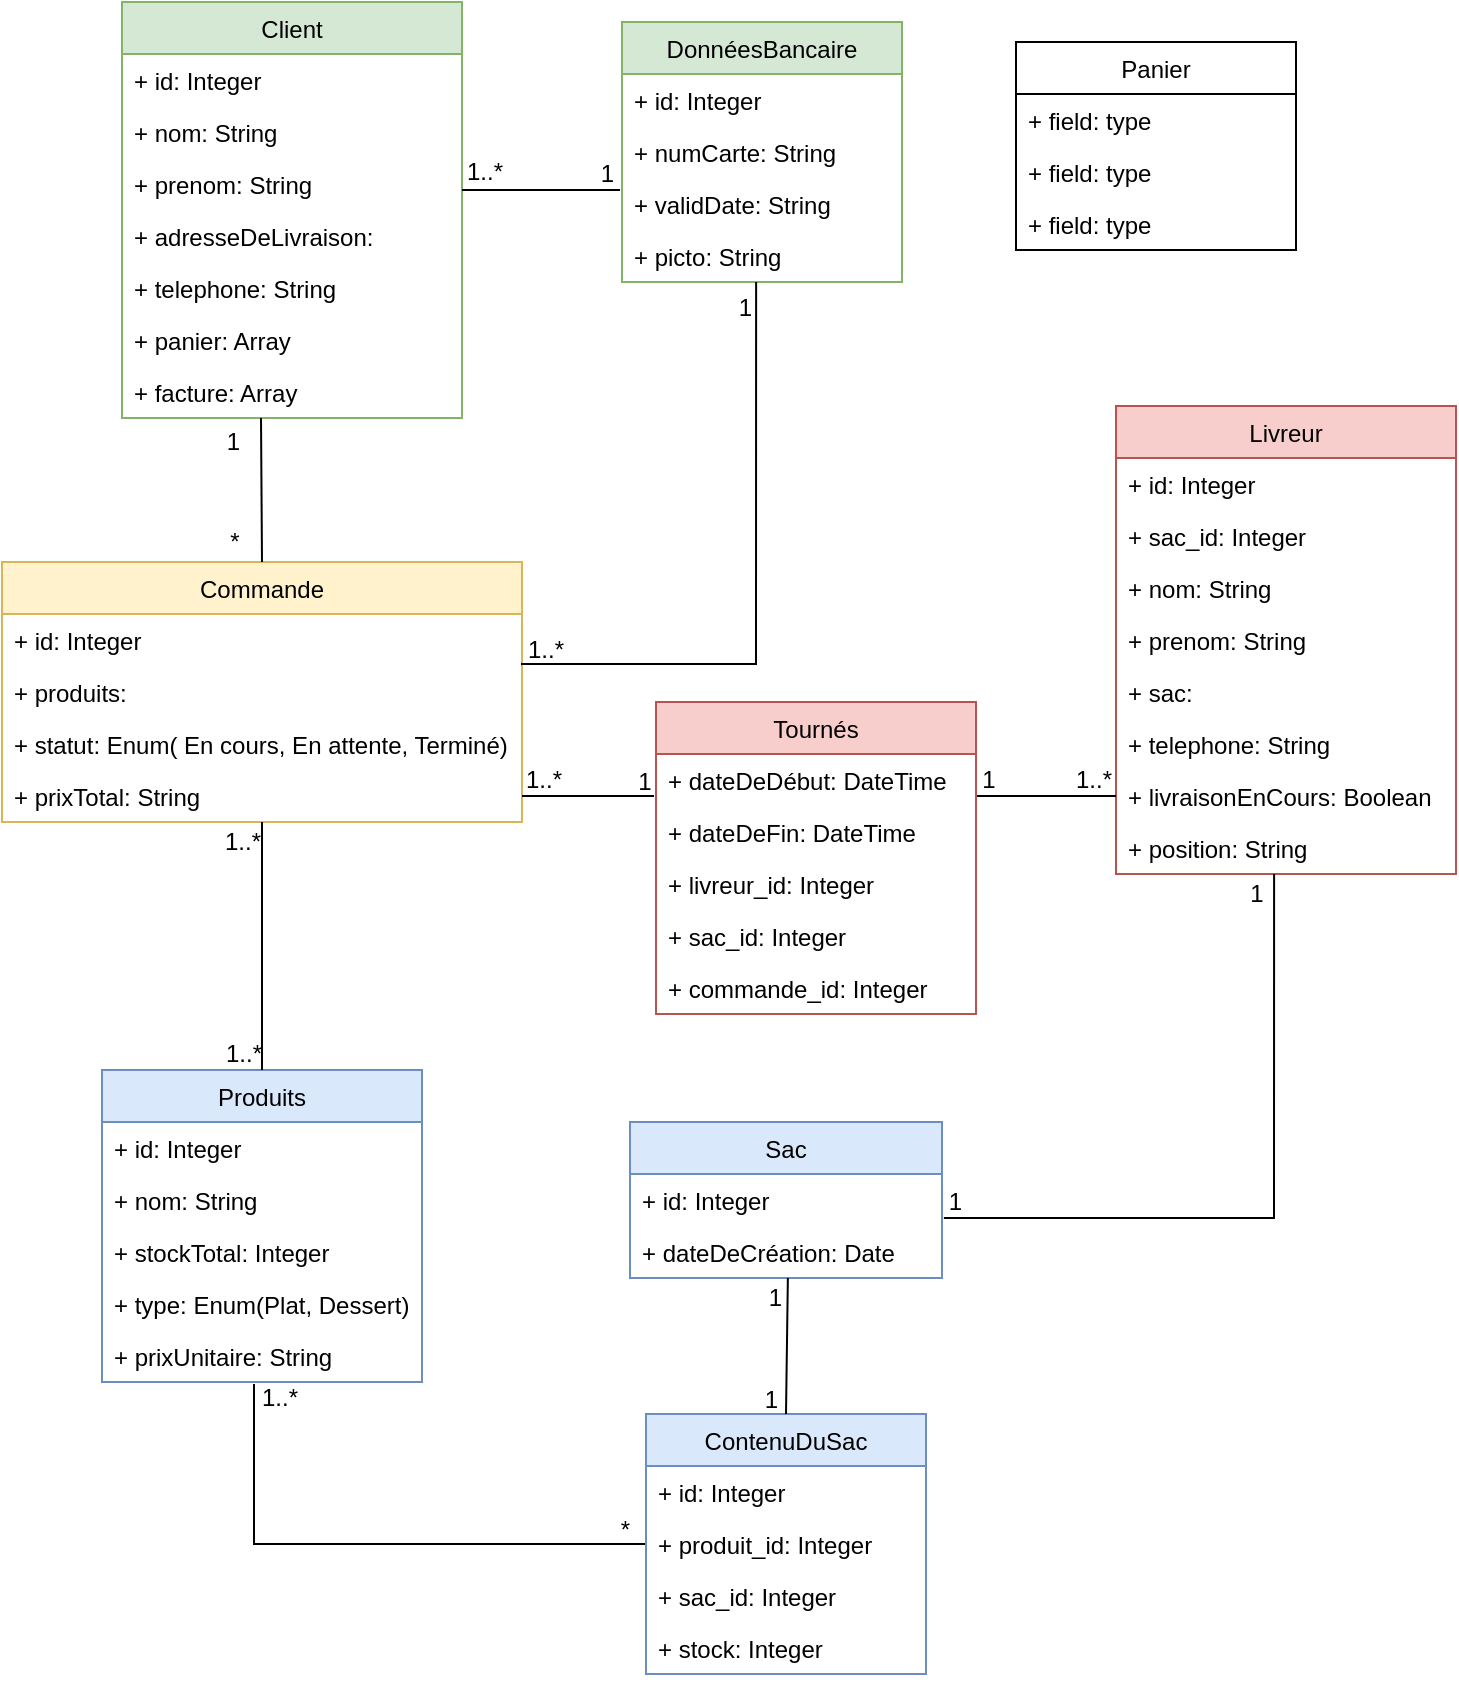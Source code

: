 <mxfile version="15.8.7" type="device" pages="2"><diagram id="oSMzcCjsMUZDx_pxM2OZ" name="Diagramme de classes"><mxGraphModel dx="1455" dy="878" grid="1" gridSize="10" guides="1" tooltips="1" connect="1" arrows="1" fold="1" page="1" pageScale="1" pageWidth="827" pageHeight="1169" math="0" shadow="0"><root><mxCell id="0"/><mxCell id="1" parent="0"/><mxCell id="HCWtY8HCrCNbNpSgRwrG-18" value="Client" style="swimlane;fontStyle=0;childLayout=stackLayout;horizontal=1;startSize=26;fillColor=#d5e8d4;horizontalStack=0;resizeParent=1;resizeParentMax=0;resizeLast=0;collapsible=1;marginBottom=0;strokeColor=#82b366;" parent="1" vertex="1"><mxGeometry x="133" y="30" width="170" height="208" as="geometry"/></mxCell><mxCell id="HCWtY8HCrCNbNpSgRwrG-19" value="+ id: Integer" style="text;strokeColor=none;fillColor=none;align=left;verticalAlign=top;spacingLeft=4;spacingRight=4;overflow=hidden;rotatable=0;points=[[0,0.5],[1,0.5]];portConstraint=eastwest;" parent="HCWtY8HCrCNbNpSgRwrG-18" vertex="1"><mxGeometry y="26" width="170" height="26" as="geometry"/></mxCell><mxCell id="HCWtY8HCrCNbNpSgRwrG-20" value="+ nom: String" style="text;strokeColor=none;fillColor=none;align=left;verticalAlign=top;spacingLeft=4;spacingRight=4;overflow=hidden;rotatable=0;points=[[0,0.5],[1,0.5]];portConstraint=eastwest;" parent="HCWtY8HCrCNbNpSgRwrG-18" vertex="1"><mxGeometry y="52" width="170" height="26" as="geometry"/></mxCell><mxCell id="HCWtY8HCrCNbNpSgRwrG-21" value="+ prenom: String" style="text;strokeColor=none;fillColor=none;align=left;verticalAlign=top;spacingLeft=4;spacingRight=4;overflow=hidden;rotatable=0;points=[[0,0.5],[1,0.5]];portConstraint=eastwest;" parent="HCWtY8HCrCNbNpSgRwrG-18" vertex="1"><mxGeometry y="78" width="170" height="26" as="geometry"/></mxCell><mxCell id="HCWtY8HCrCNbNpSgRwrG-23" value="+ adresseDeLivraison: " style="text;strokeColor=none;fillColor=none;align=left;verticalAlign=top;spacingLeft=4;spacingRight=4;overflow=hidden;rotatable=0;points=[[0,0.5],[1,0.5]];portConstraint=eastwest;" parent="HCWtY8HCrCNbNpSgRwrG-18" vertex="1"><mxGeometry y="104" width="170" height="26" as="geometry"/></mxCell><mxCell id="HCWtY8HCrCNbNpSgRwrG-24" value="+ telephone: String" style="text;strokeColor=none;fillColor=none;align=left;verticalAlign=top;spacingLeft=4;spacingRight=4;overflow=hidden;rotatable=0;points=[[0,0.5],[1,0.5]];portConstraint=eastwest;" parent="HCWtY8HCrCNbNpSgRwrG-18" vertex="1"><mxGeometry y="130" width="170" height="26" as="geometry"/></mxCell><mxCell id="HCWtY8HCrCNbNpSgRwrG-54" value="+ panier: Array" style="text;strokeColor=none;fillColor=none;align=left;verticalAlign=top;spacingLeft=4;spacingRight=4;overflow=hidden;rotatable=0;points=[[0,0.5],[1,0.5]];portConstraint=eastwest;" parent="HCWtY8HCrCNbNpSgRwrG-18" vertex="1"><mxGeometry y="156" width="170" height="26" as="geometry"/></mxCell><mxCell id="HCWtY8HCrCNbNpSgRwrG-55" value="+ facture: Array" style="text;strokeColor=none;fillColor=none;align=left;verticalAlign=top;spacingLeft=4;spacingRight=4;overflow=hidden;rotatable=0;points=[[0,0.5],[1,0.5]];portConstraint=eastwest;" parent="HCWtY8HCrCNbNpSgRwrG-18" vertex="1"><mxGeometry y="182" width="170" height="26" as="geometry"/></mxCell><mxCell id="HCWtY8HCrCNbNpSgRwrG-25" value="Livreur" style="swimlane;fontStyle=0;childLayout=stackLayout;horizontal=1;startSize=26;fillColor=#f8cecc;horizontalStack=0;resizeParent=1;resizeParentMax=0;resizeLast=0;collapsible=1;marginBottom=0;strokeColor=#b85450;" parent="1" vertex="1"><mxGeometry x="630" y="232" width="170" height="234" as="geometry"/></mxCell><mxCell id="HCWtY8HCrCNbNpSgRwrG-26" value="+ id: Integer" style="text;strokeColor=none;fillColor=none;align=left;verticalAlign=top;spacingLeft=4;spacingRight=4;overflow=hidden;rotatable=0;points=[[0,0.5],[1,0.5]];portConstraint=eastwest;" parent="HCWtY8HCrCNbNpSgRwrG-25" vertex="1"><mxGeometry y="26" width="170" height="26" as="geometry"/></mxCell><mxCell id="HCWtY8HCrCNbNpSgRwrG-99" value="+ sac_id: Integer" style="text;strokeColor=none;fillColor=none;align=left;verticalAlign=top;spacingLeft=4;spacingRight=4;overflow=hidden;rotatable=0;points=[[0,0.5],[1,0.5]];portConstraint=eastwest;" parent="HCWtY8HCrCNbNpSgRwrG-25" vertex="1"><mxGeometry y="52" width="170" height="26" as="geometry"/></mxCell><mxCell id="HCWtY8HCrCNbNpSgRwrG-27" value="+ nom: String" style="text;strokeColor=none;fillColor=none;align=left;verticalAlign=top;spacingLeft=4;spacingRight=4;overflow=hidden;rotatable=0;points=[[0,0.5],[1,0.5]];portConstraint=eastwest;" parent="HCWtY8HCrCNbNpSgRwrG-25" vertex="1"><mxGeometry y="78" width="170" height="26" as="geometry"/></mxCell><mxCell id="HCWtY8HCrCNbNpSgRwrG-28" value="+ prenom: String" style="text;strokeColor=none;fillColor=none;align=left;verticalAlign=top;spacingLeft=4;spacingRight=4;overflow=hidden;rotatable=0;points=[[0,0.5],[1,0.5]];portConstraint=eastwest;" parent="HCWtY8HCrCNbNpSgRwrG-25" vertex="1"><mxGeometry y="104" width="170" height="26" as="geometry"/></mxCell><mxCell id="HCWtY8HCrCNbNpSgRwrG-29" value="+ sac: " style="text;strokeColor=none;fillColor=none;align=left;verticalAlign=top;spacingLeft=4;spacingRight=4;overflow=hidden;rotatable=0;points=[[0,0.5],[1,0.5]];portConstraint=eastwest;" parent="HCWtY8HCrCNbNpSgRwrG-25" vertex="1"><mxGeometry y="130" width="170" height="26" as="geometry"/></mxCell><mxCell id="HCWtY8HCrCNbNpSgRwrG-30" value="+ telephone: String" style="text;strokeColor=none;fillColor=none;align=left;verticalAlign=top;spacingLeft=4;spacingRight=4;overflow=hidden;rotatable=0;points=[[0,0.5],[1,0.5]];portConstraint=eastwest;" parent="HCWtY8HCrCNbNpSgRwrG-25" vertex="1"><mxGeometry y="156" width="170" height="26" as="geometry"/></mxCell><mxCell id="HCWtY8HCrCNbNpSgRwrG-31" value="+ livraisonEnCours: Boolean" style="text;strokeColor=none;fillColor=none;align=left;verticalAlign=top;spacingLeft=4;spacingRight=4;overflow=hidden;rotatable=0;points=[[0,0.5],[1,0.5]];portConstraint=eastwest;" parent="HCWtY8HCrCNbNpSgRwrG-25" vertex="1"><mxGeometry y="182" width="170" height="26" as="geometry"/></mxCell><mxCell id="HCWtY8HCrCNbNpSgRwrG-32" value="+ position: String" style="text;strokeColor=none;fillColor=none;align=left;verticalAlign=top;spacingLeft=4;spacingRight=4;overflow=hidden;rotatable=0;points=[[0,0.5],[1,0.5]];portConstraint=eastwest;" parent="HCWtY8HCrCNbNpSgRwrG-25" vertex="1"><mxGeometry y="208" width="170" height="26" as="geometry"/></mxCell><mxCell id="HCWtY8HCrCNbNpSgRwrG-33" value="Commande" style="swimlane;fontStyle=0;childLayout=stackLayout;horizontal=1;startSize=26;fillColor=#fff2cc;horizontalStack=0;resizeParent=1;resizeParentMax=0;resizeLast=0;collapsible=1;marginBottom=0;strokeColor=#d6b656;" parent="1" vertex="1"><mxGeometry x="73" y="310" width="260" height="130" as="geometry"/></mxCell><mxCell id="HCWtY8HCrCNbNpSgRwrG-34" value="+ id: Integer" style="text;strokeColor=none;fillColor=none;align=left;verticalAlign=top;spacingLeft=4;spacingRight=4;overflow=hidden;rotatable=0;points=[[0,0.5],[1,0.5]];portConstraint=eastwest;" parent="HCWtY8HCrCNbNpSgRwrG-33" vertex="1"><mxGeometry y="26" width="260" height="26" as="geometry"/></mxCell><mxCell id="HCWtY8HCrCNbNpSgRwrG-35" value="+ produits: " style="text;strokeColor=none;fillColor=none;align=left;verticalAlign=top;spacingLeft=4;spacingRight=4;overflow=hidden;rotatable=0;points=[[0,0.5],[1,0.5]];portConstraint=eastwest;" parent="HCWtY8HCrCNbNpSgRwrG-33" vertex="1"><mxGeometry y="52" width="260" height="26" as="geometry"/></mxCell><mxCell id="HCWtY8HCrCNbNpSgRwrG-36" value="+ statut: Enum( En cours, En attente, Terminé)" style="text;strokeColor=none;fillColor=none;align=left;verticalAlign=top;spacingLeft=4;spacingRight=4;overflow=hidden;rotatable=0;points=[[0,0.5],[1,0.5]];portConstraint=eastwest;" parent="HCWtY8HCrCNbNpSgRwrG-33" vertex="1"><mxGeometry y="78" width="260" height="26" as="geometry"/></mxCell><mxCell id="HCWtY8HCrCNbNpSgRwrG-37" value="+ prixTotal: String" style="text;strokeColor=none;fillColor=none;align=left;verticalAlign=top;spacingLeft=4;spacingRight=4;overflow=hidden;rotatable=0;points=[[0,0.5],[1,0.5]];portConstraint=eastwest;" parent="HCWtY8HCrCNbNpSgRwrG-33" vertex="1"><mxGeometry y="104" width="260" height="26" as="geometry"/></mxCell><mxCell id="HCWtY8HCrCNbNpSgRwrG-38" value="Produits" style="swimlane;fontStyle=0;childLayout=stackLayout;horizontal=1;startSize=26;fillColor=#dae8fc;horizontalStack=0;resizeParent=1;resizeParentMax=0;resizeLast=0;collapsible=1;marginBottom=0;strokeColor=#6c8ebf;" parent="1" vertex="1"><mxGeometry x="123" y="564" width="160" height="156" as="geometry"/></mxCell><mxCell id="HCWtY8HCrCNbNpSgRwrG-39" value="+ id: Integer" style="text;strokeColor=none;fillColor=none;align=left;verticalAlign=top;spacingLeft=4;spacingRight=4;overflow=hidden;rotatable=0;points=[[0,0.5],[1,0.5]];portConstraint=eastwest;" parent="HCWtY8HCrCNbNpSgRwrG-38" vertex="1"><mxGeometry y="26" width="160" height="26" as="geometry"/></mxCell><mxCell id="HCWtY8HCrCNbNpSgRwrG-43" value="+ nom: String" style="text;strokeColor=none;fillColor=none;align=left;verticalAlign=top;spacingLeft=4;spacingRight=4;overflow=hidden;rotatable=0;points=[[0,0.5],[1,0.5]];portConstraint=eastwest;" parent="HCWtY8HCrCNbNpSgRwrG-38" vertex="1"><mxGeometry y="52" width="160" height="26" as="geometry"/></mxCell><mxCell id="HCWtY8HCrCNbNpSgRwrG-53" value="+ stockTotal: Integer" style="text;strokeColor=none;fillColor=none;align=left;verticalAlign=top;spacingLeft=4;spacingRight=4;overflow=hidden;rotatable=0;points=[[0,0.5],[1,0.5]];portConstraint=eastwest;" parent="HCWtY8HCrCNbNpSgRwrG-38" vertex="1"><mxGeometry y="78" width="160" height="26" as="geometry"/></mxCell><mxCell id="HCWtY8HCrCNbNpSgRwrG-41" value="+ type: Enum(Plat, Dessert)" style="text;strokeColor=none;fillColor=none;align=left;verticalAlign=top;spacingLeft=4;spacingRight=4;overflow=hidden;rotatable=0;points=[[0,0.5],[1,0.5]];portConstraint=eastwest;" parent="HCWtY8HCrCNbNpSgRwrG-38" vertex="1"><mxGeometry y="104" width="160" height="26" as="geometry"/></mxCell><mxCell id="HCWtY8HCrCNbNpSgRwrG-42" value="+ prixUnitaire: String" style="text;strokeColor=none;fillColor=none;align=left;verticalAlign=top;spacingLeft=4;spacingRight=4;overflow=hidden;rotatable=0;points=[[0,0.5],[1,0.5]];portConstraint=eastwest;" parent="HCWtY8HCrCNbNpSgRwrG-38" vertex="1"><mxGeometry y="130" width="160" height="26" as="geometry"/></mxCell><mxCell id="HCWtY8HCrCNbNpSgRwrG-45" value="Sac" style="swimlane;fontStyle=0;childLayout=stackLayout;horizontal=1;startSize=26;fillColor=#dae8fc;horizontalStack=0;resizeParent=1;resizeParentMax=0;resizeLast=0;collapsible=1;marginBottom=0;strokeColor=#6c8ebf;" parent="1" vertex="1"><mxGeometry x="387" y="590" width="156" height="78" as="geometry"/></mxCell><mxCell id="HCWtY8HCrCNbNpSgRwrG-46" value="+ id: Integer" style="text;strokeColor=none;fillColor=none;align=left;verticalAlign=top;spacingLeft=4;spacingRight=4;overflow=hidden;rotatable=0;points=[[0,0.5],[1,0.5]];portConstraint=eastwest;" parent="HCWtY8HCrCNbNpSgRwrG-45" vertex="1"><mxGeometry y="26" width="156" height="26" as="geometry"/></mxCell><mxCell id="HCWtY8HCrCNbNpSgRwrG-97" value="+ dateDeCréation: Date" style="text;strokeColor=none;fillColor=none;align=left;verticalAlign=top;spacingLeft=4;spacingRight=4;overflow=hidden;rotatable=0;points=[[0,0.5],[1,0.5]];portConstraint=eastwest;" parent="HCWtY8HCrCNbNpSgRwrG-45" vertex="1"><mxGeometry y="52" width="156" height="26" as="geometry"/></mxCell><mxCell id="HCWtY8HCrCNbNpSgRwrG-63" value="" style="endArrow=none;html=1;rounded=0;" parent="1" edge="1"><mxGeometry relative="1" as="geometry"><mxPoint x="203" y="310" as="sourcePoint"/><mxPoint x="202.5" y="238" as="targetPoint"/></mxGeometry></mxCell><mxCell id="HCWtY8HCrCNbNpSgRwrG-64" value="1" style="resizable=0;html=1;align=right;verticalAlign=bottom;" parent="HCWtY8HCrCNbNpSgRwrG-63" connectable="0" vertex="1"><mxGeometry x="1" relative="1" as="geometry"><mxPoint x="-10" y="20" as="offset"/></mxGeometry></mxCell><mxCell id="HCWtY8HCrCNbNpSgRwrG-65" value="*" style="text;html=1;align=center;verticalAlign=middle;resizable=0;points=[];autosize=1;strokeColor=none;fillColor=none;" parent="1" vertex="1"><mxGeometry x="179" y="290" width="20" height="20" as="geometry"/></mxCell><mxCell id="HCWtY8HCrCNbNpSgRwrG-66" value="" style="endArrow=none;html=1;rounded=0;entryX=0.5;entryY=0;entryDx=0;entryDy=0;" parent="1" target="HCWtY8HCrCNbNpSgRwrG-38" edge="1"><mxGeometry x="307" y="470" as="geometry"><mxPoint x="203" y="440" as="sourcePoint"/><mxPoint x="467" y="490" as="targetPoint"/></mxGeometry></mxCell><mxCell id="HCWtY8HCrCNbNpSgRwrG-67" value="1..*" style="resizable=0;html=1;align=right;verticalAlign=bottom;" parent="HCWtY8HCrCNbNpSgRwrG-66" connectable="0" vertex="1"><mxGeometry x="1" relative="1" as="geometry"/></mxCell><mxCell id="HCWtY8HCrCNbNpSgRwrG-68" value="1..*" style="text;html=1;align=center;verticalAlign=middle;resizable=0;points=[];autosize=1;strokeColor=none;fillColor=none;" parent="1" vertex="1"><mxGeometry x="178" y="440" width="30" height="20" as="geometry"/></mxCell><mxCell id="HCWtY8HCrCNbNpSgRwrG-71" value="" style="endArrow=none;html=1;rounded=0;entryX=0.475;entryY=1.038;entryDx=0;entryDy=0;exitX=0;exitY=0.5;exitDx=0;exitDy=0;entryPerimeter=0;" parent="1" edge="1" target="HCWtY8HCrCNbNpSgRwrG-42" source="HCWtY8HCrCNbNpSgRwrG-113"><mxGeometry x="319" y="501" as="geometry"><mxPoint x="386.06" y="623.006" as="sourcePoint"/><mxPoint x="284.04" y="623.006" as="targetPoint"/><Array as="points"><mxPoint x="199" y="801"/></Array></mxGeometry></mxCell><mxCell id="HCWtY8HCrCNbNpSgRwrG-72" value="1..*" style="resizable=0;html=1;align=right;verticalAlign=bottom;" parent="HCWtY8HCrCNbNpSgRwrG-71" connectable="0" vertex="1"><mxGeometry x="1" relative="1" as="geometry"><mxPoint x="22" y="15" as="offset"/></mxGeometry></mxCell><mxCell id="HCWtY8HCrCNbNpSgRwrG-74" value="" style="endArrow=none;html=1;rounded=0;exitX=0.465;exitY=1;exitDx=0;exitDy=0;exitPerimeter=0;entryX=1.006;entryY=0.846;entryDx=0;entryDy=0;entryPerimeter=0;" parent="1" source="HCWtY8HCrCNbNpSgRwrG-32" target="HCWtY8HCrCNbNpSgRwrG-46" edge="1"><mxGeometry x="561.96" y="473.49" as="geometry"><mxPoint x="618" y="530" as="sourcePoint"/><mxPoint x="550" y="640" as="targetPoint"/><Array as="points"><mxPoint x="709" y="638"/></Array></mxGeometry></mxCell><mxCell id="HCWtY8HCrCNbNpSgRwrG-75" value="1" style="resizable=0;html=1;align=right;verticalAlign=bottom;" parent="HCWtY8HCrCNbNpSgRwrG-74" connectable="0" vertex="1"><mxGeometry x="1" relative="1" as="geometry"><mxPoint x="9" y="1" as="offset"/></mxGeometry></mxCell><mxCell id="HCWtY8HCrCNbNpSgRwrG-77" value="DonnéesBancaire" style="swimlane;fontStyle=0;childLayout=stackLayout;horizontal=1;startSize=26;fillColor=#d5e8d4;horizontalStack=0;resizeParent=1;resizeParentMax=0;resizeLast=0;collapsible=1;marginBottom=0;strokeColor=#82b366;" parent="1" vertex="1"><mxGeometry x="383" y="40" width="140" height="130" as="geometry"/></mxCell><mxCell id="HCWtY8HCrCNbNpSgRwrG-78" value="+ id: Integer" style="text;strokeColor=none;fillColor=none;align=left;verticalAlign=top;spacingLeft=4;spacingRight=4;overflow=hidden;rotatable=0;points=[[0,0.5],[1,0.5]];portConstraint=eastwest;" parent="HCWtY8HCrCNbNpSgRwrG-77" vertex="1"><mxGeometry y="26" width="140" height="26" as="geometry"/></mxCell><mxCell id="HCWtY8HCrCNbNpSgRwrG-79" value="+ numCarte: String" style="text;strokeColor=none;fillColor=none;align=left;verticalAlign=top;spacingLeft=4;spacingRight=4;overflow=hidden;rotatable=0;points=[[0,0.5],[1,0.5]];portConstraint=eastwest;" parent="HCWtY8HCrCNbNpSgRwrG-77" vertex="1"><mxGeometry y="52" width="140" height="26" as="geometry"/></mxCell><mxCell id="HCWtY8HCrCNbNpSgRwrG-80" value="+ validDate: String" style="text;strokeColor=none;fillColor=none;align=left;verticalAlign=top;spacingLeft=4;spacingRight=4;overflow=hidden;rotatable=0;points=[[0,0.5],[1,0.5]];portConstraint=eastwest;" parent="HCWtY8HCrCNbNpSgRwrG-77" vertex="1"><mxGeometry y="78" width="140" height="26" as="geometry"/></mxCell><mxCell id="HCWtY8HCrCNbNpSgRwrG-81" value="+ picto: String" style="text;strokeColor=none;fillColor=none;align=left;verticalAlign=top;spacingLeft=4;spacingRight=4;overflow=hidden;rotatable=0;points=[[0,0.5],[1,0.5]];portConstraint=eastwest;" parent="HCWtY8HCrCNbNpSgRwrG-77" vertex="1"><mxGeometry y="104" width="140" height="26" as="geometry"/></mxCell><mxCell id="HCWtY8HCrCNbNpSgRwrG-88" value="" style="endArrow=none;html=1;rounded=0;exitX=1;exitY=0.269;exitDx=0;exitDy=0;exitPerimeter=0;entryX=-0.007;entryY=1.231;entryDx=0;entryDy=0;entryPerimeter=0;" parent="1" target="HCWtY8HCrCNbNpSgRwrG-79" edge="1"><mxGeometry relative="1" as="geometry"><mxPoint x="303" y="123.994" as="sourcePoint"/><mxPoint x="382.02" y="94.994" as="targetPoint"/><Array as="points"/></mxGeometry></mxCell><mxCell id="HCWtY8HCrCNbNpSgRwrG-89" value="1" style="resizable=0;html=1;align=right;verticalAlign=bottom;" parent="HCWtY8HCrCNbNpSgRwrG-88" connectable="0" vertex="1"><mxGeometry x="1" relative="1" as="geometry"><mxPoint x="-2" as="offset"/></mxGeometry></mxCell><mxCell id="HCWtY8HCrCNbNpSgRwrG-90" value="1..*" style="text;html=1;align=center;verticalAlign=middle;resizable=0;points=[];autosize=1;strokeColor=none;fillColor=none;" parent="1" vertex="1"><mxGeometry x="299" y="105" width="30" height="20" as="geometry"/></mxCell><mxCell id="HCWtY8HCrCNbNpSgRwrG-91" value="" style="endArrow=none;html=1;rounded=0;exitX=1;exitY=0.269;exitDx=0;exitDy=0;exitPerimeter=0;entryX=0.479;entryY=1;entryDx=0;entryDy=0;entryPerimeter=0;" parent="1" target="HCWtY8HCrCNbNpSgRwrG-81" edge="1"><mxGeometry relative="1" as="geometry"><mxPoint x="332.49" y="361.004" as="sourcePoint"/><mxPoint x="411.51" y="361.004" as="targetPoint"/><Array as="points"><mxPoint x="450" y="361"/></Array></mxGeometry></mxCell><mxCell id="HCWtY8HCrCNbNpSgRwrG-92" value="1" style="resizable=0;html=1;align=right;verticalAlign=bottom;" parent="HCWtY8HCrCNbNpSgRwrG-91" connectable="0" vertex="1"><mxGeometry x="1" relative="1" as="geometry"><mxPoint x="-2" y="21" as="offset"/></mxGeometry></mxCell><mxCell id="HCWtY8HCrCNbNpSgRwrG-93" value="1..*" style="resizable=0;html=1;align=right;verticalAlign=bottom;" parent="1" connectable="0" vertex="1"><mxGeometry x="466.0" y="205.0" as="geometry"><mxPoint x="-112" y="157" as="offset"/></mxGeometry></mxCell><mxCell id="HCWtY8HCrCNbNpSgRwrG-94" value="" style="endArrow=none;html=1;rounded=0;entryX=0;entryY=0.5;entryDx=0;entryDy=0;" parent="1" target="HCWtY8HCrCNbNpSgRwrG-31" edge="1"><mxGeometry relative="1" as="geometry"><mxPoint x="560" y="427" as="sourcePoint"/><mxPoint x="620" y="500" as="targetPoint"/><Array as="points"/></mxGeometry></mxCell><mxCell id="HCWtY8HCrCNbNpSgRwrG-95" value="1..*" style="resizable=0;html=1;align=right;verticalAlign=bottom;" parent="HCWtY8HCrCNbNpSgRwrG-94" connectable="0" vertex="1"><mxGeometry x="1" relative="1" as="geometry"><mxPoint x="-2" as="offset"/></mxGeometry></mxCell><mxCell id="HCWtY8HCrCNbNpSgRwrG-105" value="Tournés" style="swimlane;fontStyle=0;childLayout=stackLayout;horizontal=1;startSize=26;fillColor=#f8cecc;horizontalStack=0;resizeParent=1;resizeParentMax=0;resizeLast=0;collapsible=1;marginBottom=0;strokeColor=#b85450;" parent="1" vertex="1"><mxGeometry x="400" y="380" width="160" height="156" as="geometry"/></mxCell><mxCell id="HCWtY8HCrCNbNpSgRwrG-106" value="+ dateDeDébut: DateTime" style="text;strokeColor=none;fillColor=none;align=left;verticalAlign=top;spacingLeft=4;spacingRight=4;overflow=hidden;rotatable=0;points=[[0,0.5],[1,0.5]];portConstraint=eastwest;" parent="HCWtY8HCrCNbNpSgRwrG-105" vertex="1"><mxGeometry y="26" width="160" height="26" as="geometry"/></mxCell><mxCell id="HCWtY8HCrCNbNpSgRwrG-109" value="+ dateDeFin: DateTime" style="text;strokeColor=none;fillColor=none;align=left;verticalAlign=top;spacingLeft=4;spacingRight=4;overflow=hidden;rotatable=0;points=[[0,0.5],[1,0.5]];portConstraint=eastwest;" parent="HCWtY8HCrCNbNpSgRwrG-105" vertex="1"><mxGeometry y="52" width="160" height="26" as="geometry"/></mxCell><mxCell id="HCWtY8HCrCNbNpSgRwrG-107" value="+ livreur_id: Integer" style="text;strokeColor=none;fillColor=none;align=left;verticalAlign=top;spacingLeft=4;spacingRight=4;overflow=hidden;rotatable=0;points=[[0,0.5],[1,0.5]];portConstraint=eastwest;" parent="HCWtY8HCrCNbNpSgRwrG-105" vertex="1"><mxGeometry y="78" width="160" height="26" as="geometry"/></mxCell><mxCell id="HCWtY8HCrCNbNpSgRwrG-108" value="+ sac_id: Integer" style="text;strokeColor=none;fillColor=none;align=left;verticalAlign=top;spacingLeft=4;spacingRight=4;overflow=hidden;rotatable=0;points=[[0,0.5],[1,0.5]];portConstraint=eastwest;" parent="HCWtY8HCrCNbNpSgRwrG-105" vertex="1"><mxGeometry y="104" width="160" height="26" as="geometry"/></mxCell><mxCell id="HCWtY8HCrCNbNpSgRwrG-110" value="+ commande_id: Integer" style="text;strokeColor=none;fillColor=none;align=left;verticalAlign=top;spacingLeft=4;spacingRight=4;overflow=hidden;rotatable=0;points=[[0,0.5],[1,0.5]];portConstraint=eastwest;" parent="HCWtY8HCrCNbNpSgRwrG-105" vertex="1"><mxGeometry y="130" width="160" height="26" as="geometry"/></mxCell><mxCell id="HCWtY8HCrCNbNpSgRwrG-111" value="ContenuDuSac" style="swimlane;fontStyle=0;childLayout=stackLayout;horizontal=1;startSize=26;fillColor=#dae8fc;horizontalStack=0;resizeParent=1;resizeParentMax=0;resizeLast=0;collapsible=1;marginBottom=0;strokeColor=#6c8ebf;" parent="1" vertex="1"><mxGeometry x="395" y="736" width="140" height="130" as="geometry"/></mxCell><mxCell id="HCWtY8HCrCNbNpSgRwrG-112" value="+ id: Integer" style="text;strokeColor=none;fillColor=none;align=left;verticalAlign=top;spacingLeft=4;spacingRight=4;overflow=hidden;rotatable=0;points=[[0,0.5],[1,0.5]];portConstraint=eastwest;" parent="HCWtY8HCrCNbNpSgRwrG-111" vertex="1"><mxGeometry y="26" width="140" height="26" as="geometry"/></mxCell><mxCell id="HCWtY8HCrCNbNpSgRwrG-113" value="+ produit_id: Integer" style="text;strokeColor=none;fillColor=none;align=left;verticalAlign=top;spacingLeft=4;spacingRight=4;overflow=hidden;rotatable=0;points=[[0,0.5],[1,0.5]];portConstraint=eastwest;" parent="HCWtY8HCrCNbNpSgRwrG-111" vertex="1"><mxGeometry y="52" width="140" height="26" as="geometry"/></mxCell><mxCell id="HCWtY8HCrCNbNpSgRwrG-114" value="+ sac_id: Integer" style="text;strokeColor=none;fillColor=none;align=left;verticalAlign=top;spacingLeft=4;spacingRight=4;overflow=hidden;rotatable=0;points=[[0,0.5],[1,0.5]];portConstraint=eastwest;" parent="HCWtY8HCrCNbNpSgRwrG-111" vertex="1"><mxGeometry y="78" width="140" height="26" as="geometry"/></mxCell><mxCell id="HCWtY8HCrCNbNpSgRwrG-115" value="+ stock: Integer" style="text;strokeColor=none;fillColor=none;align=left;verticalAlign=top;spacingLeft=4;spacingRight=4;overflow=hidden;rotatable=0;points=[[0,0.5],[1,0.5]];portConstraint=eastwest;" parent="HCWtY8HCrCNbNpSgRwrG-111" vertex="1"><mxGeometry y="104" width="140" height="26" as="geometry"/></mxCell><mxCell id="HCWtY8HCrCNbNpSgRwrG-116" value="" style="endArrow=none;html=1;rounded=0;exitX=0.5;exitY=0;exitDx=0;exitDy=0;entryX=0.506;entryY=1;entryDx=0;entryDy=0;entryPerimeter=0;" parent="1" source="HCWtY8HCrCNbNpSgRwrG-111" target="HCWtY8HCrCNbNpSgRwrG-97" edge="1"><mxGeometry relative="1" as="geometry"><mxPoint x="303" y="606" as="sourcePoint"/><mxPoint x="463" y="676" as="targetPoint"/></mxGeometry></mxCell><mxCell id="HCWtY8HCrCNbNpSgRwrG-117" value="1" style="resizable=0;html=1;align=right;verticalAlign=bottom;" parent="HCWtY8HCrCNbNpSgRwrG-116" connectable="0" vertex="1"><mxGeometry x="1" relative="1" as="geometry"><mxPoint x="-2" y="18" as="offset"/></mxGeometry></mxCell><mxCell id="HCWtY8HCrCNbNpSgRwrG-120" value="1" style="text;html=1;align=center;verticalAlign=middle;resizable=0;points=[];autosize=1;strokeColor=none;fillColor=none;" parent="1" vertex="1"><mxGeometry x="690" y="466" width="20" height="20" as="geometry"/></mxCell><mxCell id="HCWtY8HCrCNbNpSgRwrG-122" value="1" style="text;html=1;align=center;verticalAlign=middle;resizable=0;points=[];autosize=1;strokeColor=none;fillColor=none;" parent="1" vertex="1"><mxGeometry x="556" y="409" width="20" height="20" as="geometry"/></mxCell><mxCell id="HCWtY8HCrCNbNpSgRwrG-123" value="" style="endArrow=none;html=1;rounded=0;entryX=1;entryY=0.5;entryDx=0;entryDy=0;exitX=-0.006;exitY=-0.192;exitDx=0;exitDy=0;exitPerimeter=0;" parent="1" source="HCWtY8HCrCNbNpSgRwrG-109" target="HCWtY8HCrCNbNpSgRwrG-37" edge="1"><mxGeometry relative="1" as="geometry"><mxPoint x="620" y="526" as="sourcePoint"/><mxPoint x="610" y="585" as="targetPoint"/><Array as="points"/></mxGeometry></mxCell><mxCell id="HCWtY8HCrCNbNpSgRwrG-124" value="1..*" style="resizable=0;html=1;align=right;verticalAlign=bottom;" parent="HCWtY8HCrCNbNpSgRwrG-123" connectable="0" vertex="1"><mxGeometry x="1" relative="1" as="geometry"><mxPoint x="20" as="offset"/></mxGeometry></mxCell><mxCell id="HCWtY8HCrCNbNpSgRwrG-126" value="1" style="text;html=1;align=center;verticalAlign=middle;resizable=0;points=[];autosize=1;strokeColor=none;fillColor=none;" parent="1" vertex="1"><mxGeometry x="384" y="410" width="20" height="20" as="geometry"/></mxCell><mxCell id="_9O2yKTGR3egBCQFBLse-1" value="*" style="resizable=0;html=1;align=right;verticalAlign=bottom;" connectable="0" vertex="1" parent="1"><mxGeometry x="240" y="751" as="geometry"><mxPoint x="147" y="51" as="offset"/></mxGeometry></mxCell><mxCell id="_9O2yKTGR3egBCQFBLse-2" value="1" style="resizable=0;html=1;align=right;verticalAlign=bottom;" connectable="0" vertex="1" parent="1"><mxGeometry x="461.936" y="737.006" as="geometry"/></mxCell><mxCell id="eBEK_fKRrqWcGKObdvI6-1" value="Panier" style="swimlane;fontStyle=0;childLayout=stackLayout;horizontal=1;startSize=26;fillColor=none;horizontalStack=0;resizeParent=1;resizeParentMax=0;resizeLast=0;collapsible=1;marginBottom=0;labelBackgroundColor=none;" vertex="1" parent="1"><mxGeometry x="580" y="50" width="140" height="104" as="geometry"/></mxCell><mxCell id="eBEK_fKRrqWcGKObdvI6-2" value="+ field: type" style="text;strokeColor=none;fillColor=none;align=left;verticalAlign=top;spacingLeft=4;spacingRight=4;overflow=hidden;rotatable=0;points=[[0,0.5],[1,0.5]];portConstraint=eastwest;labelBackgroundColor=none;" vertex="1" parent="eBEK_fKRrqWcGKObdvI6-1"><mxGeometry y="26" width="140" height="26" as="geometry"/></mxCell><mxCell id="eBEK_fKRrqWcGKObdvI6-3" value="+ field: type" style="text;strokeColor=none;fillColor=none;align=left;verticalAlign=top;spacingLeft=4;spacingRight=4;overflow=hidden;rotatable=0;points=[[0,0.5],[1,0.5]];portConstraint=eastwest;labelBackgroundColor=none;" vertex="1" parent="eBEK_fKRrqWcGKObdvI6-1"><mxGeometry y="52" width="140" height="26" as="geometry"/></mxCell><mxCell id="eBEK_fKRrqWcGKObdvI6-4" value="+ field: type" style="text;strokeColor=none;fillColor=none;align=left;verticalAlign=top;spacingLeft=4;spacingRight=4;overflow=hidden;rotatable=0;points=[[0,0.5],[1,0.5]];portConstraint=eastwest;labelBackgroundColor=none;" vertex="1" parent="eBEK_fKRrqWcGKObdvI6-1"><mxGeometry y="78" width="140" height="26" as="geometry"/></mxCell></root></mxGraphModel></diagram><diagram id="09rDV0crdn6_42fmGH4a" name="Modèle physique de données"><mxGraphModel dx="1830" dy="606" grid="1" gridSize="10" guides="1" tooltips="1" connect="1" arrows="1" fold="1" page="1" pageScale="1" pageWidth="827" pageHeight="1169" math="0" shadow="0"><root><mxCell id="FEqEXvhSgg7f2yjx_XkI-0"/><mxCell id="FEqEXvhSgg7f2yjx_XkI-1" parent="FEqEXvhSgg7f2yjx_XkI-0"/><mxCell id="nedn1_wzFFsXaR9OhTq0-2" value="" style="group;fillColor=#d5e8d4;strokeColor=#82b366;" vertex="1" connectable="0" parent="FEqEXvhSgg7f2yjx_XkI-1"><mxGeometry x="-10" y="40" width="230" height="130" as="geometry"/></mxCell><mxCell id="HnfNgyDVKUPblDob6LTV-0" value="" style="group" vertex="1" connectable="0" parent="nedn1_wzFFsXaR9OhTq0-2"><mxGeometry width="230" height="130" as="geometry"/></mxCell><mxCell id="nedn1_wzFFsXaR9OhTq0-3" value="&lt;div style=&quot;box-sizing: border-box ; width: 100% ; background: rgb(228 , 228 , 228) ; padding: 2px&quot;&gt;client&lt;/div&gt;&lt;table style=&quot;width: 100% ; font-size: 1em&quot; cellpadding=&quot;2&quot; cellspacing=&quot;0&quot;&gt;&lt;tbody&gt;&lt;tr&gt;&lt;td&gt;id:&lt;/td&gt;&lt;td&gt;SMALL INT [ PK ]&lt;/td&gt;&lt;/tr&gt;&lt;tr&gt;&lt;td&gt;nom:&lt;/td&gt;&lt;td&gt;VARCHAR(50)&lt;/td&gt;&lt;/tr&gt;&lt;tr&gt;&lt;td&gt;prenom:&lt;/td&gt;&lt;td&gt;VARCHAR(50)&lt;/td&gt;&lt;/tr&gt;&lt;tr&gt;&lt;td&gt;addresse_de_livraison:&amp;nbsp;&lt;br&gt;&lt;/td&gt;&lt;td&gt;VARCHAR(255)&lt;/td&gt;&lt;/tr&gt;&lt;tr&gt;&lt;td&gt;telephone:&lt;/td&gt;&lt;td&gt;CHAR(10)&lt;/td&gt;&lt;/tr&gt;&lt;tr&gt;&lt;td&gt;panier:&lt;/td&gt;&lt;td&gt;&lt;br&gt;&lt;/td&gt;&lt;/tr&gt;&lt;/tbody&gt;&lt;/table&gt;&amp;nbsp; &amp;nbsp; &amp;nbsp;" style="verticalAlign=top;align=left;overflow=fill;html=1;fillColor=#d5e8d4;strokeColor=#82b366;" vertex="1" parent="HnfNgyDVKUPblDob6LTV-0"><mxGeometry width="230" height="130" as="geometry"/></mxCell><mxCell id="nedn1_wzFFsXaR9OhTq0-4" value="" style="line;strokeWidth=1;fillColor=none;align=left;verticalAlign=middle;spacingTop=-1;spacingLeft=3;spacingRight=3;rotatable=0;labelPosition=right;points=[];portConstraint=eastwest;" vertex="1" parent="HnfNgyDVKUPblDob6LTV-0"><mxGeometry y="11.333" width="230" height="11.556" as="geometry"/></mxCell><mxCell id="nedn1_wzFFsXaR9OhTq0-1" value="" style="group" vertex="1" connectable="0" parent="FEqEXvhSgg7f2yjx_XkI-1"><mxGeometry x="-20" y="260" width="220" height="90" as="geometry"/></mxCell><mxCell id="EuerIilR-vewAE_cnt5y-0" value="&lt;div style=&quot;box-sizing: border-box ; width: 100% ; background: rgb(228 , 228 , 228) ; padding: 2px&quot;&gt;commandes&lt;/div&gt;&lt;table style=&quot;width: 100% ; font-size: 1em&quot; cellpadding=&quot;2&quot; cellspacing=&quot;0&quot;&gt;&lt;tbody&gt;&lt;tr&gt;&lt;td&gt;id:&lt;/td&gt;&lt;td&gt;INTEGER NOT NULL [ PK ]&lt;/td&gt;&lt;/tr&gt;&lt;tr&gt;&lt;td&gt;produit:&lt;/td&gt;&lt;td&gt;VARCHAR(100)&lt;/td&gt;&lt;/tr&gt;&lt;tr&gt;&lt;td&gt;statut:&lt;/td&gt;&lt;td&gt;VARCHAR(50)&lt;/td&gt;&lt;/tr&gt;&lt;tr&gt;&lt;td&gt;prix_total:&lt;br&gt;&lt;/td&gt;&lt;td&gt;DECIMAL(8,2)&lt;br&gt;&lt;/td&gt;&lt;/tr&gt;&lt;/tbody&gt;&lt;/table&gt;" style="verticalAlign=top;align=left;overflow=fill;html=1;fillColor=#fff2cc;strokeColor=#d6b656;" vertex="1" parent="nedn1_wzFFsXaR9OhTq0-1"><mxGeometry width="220" height="90" as="geometry"/></mxCell><mxCell id="nedn1_wzFFsXaR9OhTq0-0" value="" style="line;strokeWidth=1;fillColor=none;align=left;verticalAlign=middle;spacingTop=-1;spacingLeft=3;spacingRight=3;rotatable=0;labelPosition=right;points=[];portConstraint=eastwest;" vertex="1" parent="nedn1_wzFFsXaR9OhTq0-1"><mxGeometry y="12" width="220" height="8" as="geometry"/></mxCell></root></mxGraphModel></diagram></mxfile>